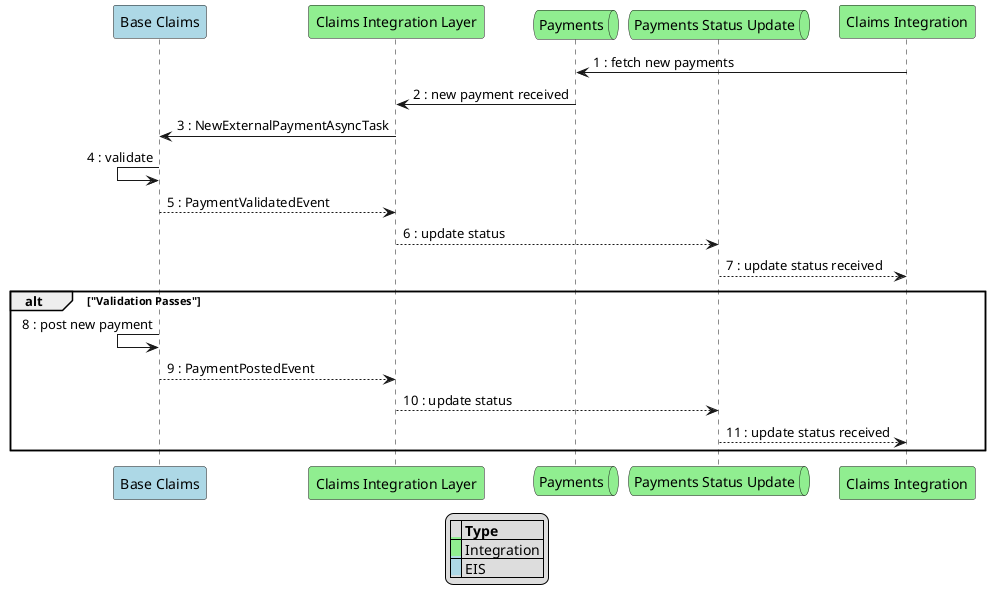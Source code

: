 @startuml
participant "Base Claims" as bc #lightblue
participant "Claims Integration Layer" as cil #lightgreen
queue "Payments" as c #lightgreen
queue "Payments Status Update" as csu #lightgreen
participant "Claims Integration" as ci #lightgreen

c <- ci : 1 : fetch new payments
cil <- c : 2 : new payment received
bc <- cil : 3 : NewExternalPaymentAsyncTask
bc <- bc : 4 : validate
bc --> cil : 5 : PaymentValidatedEvent
cil --> csu : 6 : update status
csu --> ci : 7 : update status received
alt "Validation Passes"
bc <- bc : 8 : post new payment
bc --> cil : 9 : PaymentPostedEvent
cil --> csu : 10 : update status
csu --> ci : 11 : update status received
end

legend
|= |= Type |
|<back:#lightgreen>   </back>| Integration |
|<back:#lightblue>   </back>| EIS |
endlegend
@enduml